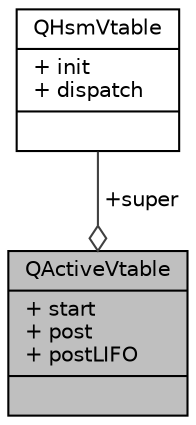 digraph "QActiveVtable"
{
 // LATEX_PDF_SIZE
  edge [fontname="Helvetica",fontsize="10",labelfontname="Helvetica",labelfontsize="10"];
  node [fontname="Helvetica",fontsize="10",shape=record];
  Node1 [label="{QActiveVtable\n|+ start\l+ post\l+ postLIFO\l|}",height=0.2,width=0.4,color="black", fillcolor="grey75", style="filled", fontcolor="black",tooltip="Virtual table for the QActive class."];
  Node2 -> Node1 [color="grey25",fontsize="10",style="solid",label=" +super" ,arrowhead="odiamond",fontname="Helvetica"];
  Node2 [label="{QHsmVtable\n|+ init\l+ dispatch\l|}",height=0.2,width=0.4,color="black", fillcolor="white", style="filled",URL="$struct_q_hsm_vtable.html",tooltip="Virtual table for the QHsm class."];
}
